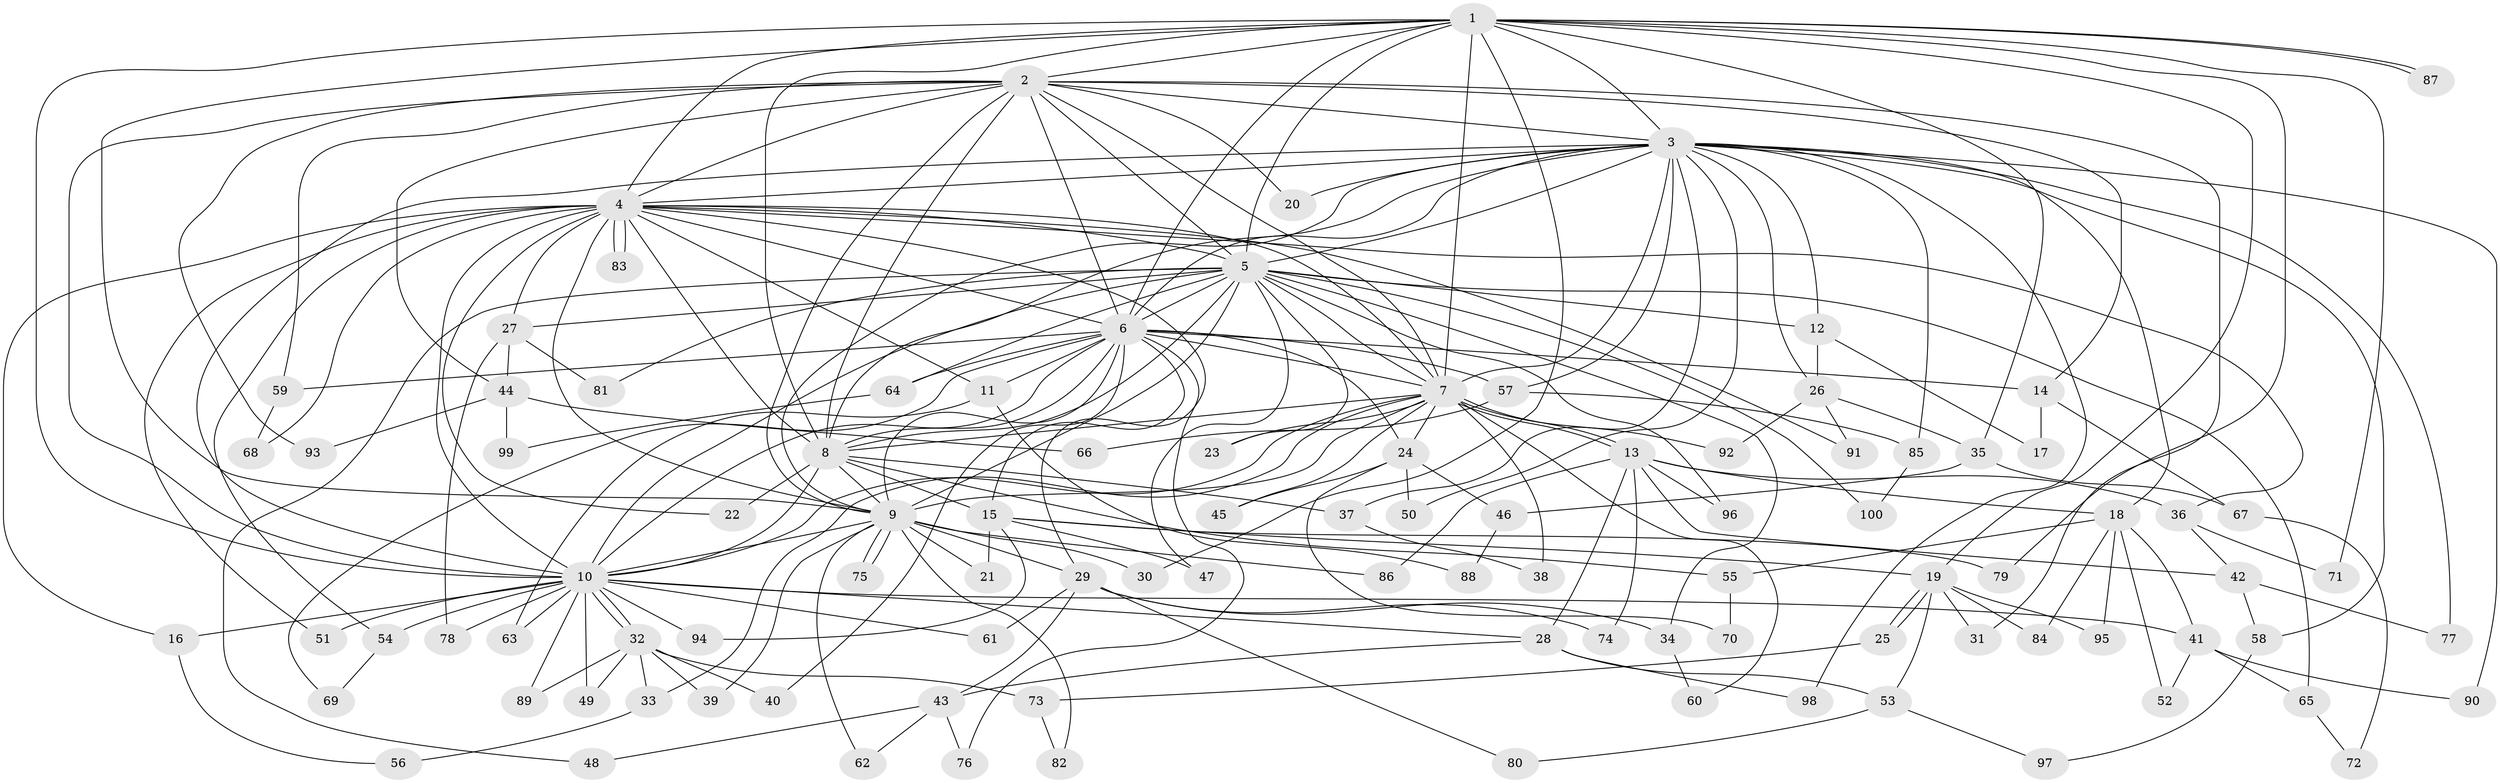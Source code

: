 // Generated by graph-tools (version 1.1) at 2025/01/03/09/25 03:01:25]
// undirected, 100 vertices, 225 edges
graph export_dot {
graph [start="1"]
  node [color=gray90,style=filled];
  1;
  2;
  3;
  4;
  5;
  6;
  7;
  8;
  9;
  10;
  11;
  12;
  13;
  14;
  15;
  16;
  17;
  18;
  19;
  20;
  21;
  22;
  23;
  24;
  25;
  26;
  27;
  28;
  29;
  30;
  31;
  32;
  33;
  34;
  35;
  36;
  37;
  38;
  39;
  40;
  41;
  42;
  43;
  44;
  45;
  46;
  47;
  48;
  49;
  50;
  51;
  52;
  53;
  54;
  55;
  56;
  57;
  58;
  59;
  60;
  61;
  62;
  63;
  64;
  65;
  66;
  67;
  68;
  69;
  70;
  71;
  72;
  73;
  74;
  75;
  76;
  77;
  78;
  79;
  80;
  81;
  82;
  83;
  84;
  85;
  86;
  87;
  88;
  89;
  90;
  91;
  92;
  93;
  94;
  95;
  96;
  97;
  98;
  99;
  100;
  1 -- 2;
  1 -- 3;
  1 -- 4;
  1 -- 5;
  1 -- 6;
  1 -- 7;
  1 -- 8;
  1 -- 9;
  1 -- 10;
  1 -- 19;
  1 -- 30;
  1 -- 35;
  1 -- 71;
  1 -- 79;
  1 -- 87;
  1 -- 87;
  2 -- 3;
  2 -- 4;
  2 -- 5;
  2 -- 6;
  2 -- 7;
  2 -- 8;
  2 -- 9;
  2 -- 10;
  2 -- 14;
  2 -- 20;
  2 -- 31;
  2 -- 44;
  2 -- 59;
  2 -- 93;
  3 -- 4;
  3 -- 5;
  3 -- 6;
  3 -- 7;
  3 -- 8;
  3 -- 9;
  3 -- 10;
  3 -- 12;
  3 -- 18;
  3 -- 20;
  3 -- 26;
  3 -- 37;
  3 -- 50;
  3 -- 57;
  3 -- 58;
  3 -- 77;
  3 -- 85;
  3 -- 90;
  3 -- 98;
  4 -- 5;
  4 -- 6;
  4 -- 7;
  4 -- 8;
  4 -- 9;
  4 -- 10;
  4 -- 11;
  4 -- 16;
  4 -- 22;
  4 -- 27;
  4 -- 29;
  4 -- 36;
  4 -- 51;
  4 -- 54;
  4 -- 68;
  4 -- 83;
  4 -- 83;
  4 -- 91;
  5 -- 6;
  5 -- 7;
  5 -- 8;
  5 -- 9;
  5 -- 10;
  5 -- 12;
  5 -- 23;
  5 -- 27;
  5 -- 34;
  5 -- 47;
  5 -- 48;
  5 -- 64;
  5 -- 65;
  5 -- 81;
  5 -- 96;
  5 -- 100;
  6 -- 7;
  6 -- 8;
  6 -- 9;
  6 -- 10;
  6 -- 11;
  6 -- 14;
  6 -- 15;
  6 -- 24;
  6 -- 40;
  6 -- 57;
  6 -- 59;
  6 -- 64;
  6 -- 69;
  6 -- 76;
  7 -- 8;
  7 -- 9;
  7 -- 10;
  7 -- 13;
  7 -- 13;
  7 -- 23;
  7 -- 24;
  7 -- 33;
  7 -- 38;
  7 -- 45;
  7 -- 60;
  7 -- 92;
  8 -- 9;
  8 -- 10;
  8 -- 15;
  8 -- 22;
  8 -- 37;
  8 -- 55;
  9 -- 10;
  9 -- 21;
  9 -- 29;
  9 -- 30;
  9 -- 39;
  9 -- 62;
  9 -- 75;
  9 -- 75;
  9 -- 82;
  9 -- 86;
  10 -- 16;
  10 -- 28;
  10 -- 32;
  10 -- 32;
  10 -- 41;
  10 -- 49;
  10 -- 51;
  10 -- 54;
  10 -- 61;
  10 -- 63;
  10 -- 78;
  10 -- 89;
  10 -- 94;
  11 -- 63;
  11 -- 88;
  12 -- 17;
  12 -- 26;
  13 -- 18;
  13 -- 28;
  13 -- 36;
  13 -- 42;
  13 -- 74;
  13 -- 86;
  13 -- 96;
  14 -- 17;
  14 -- 67;
  15 -- 19;
  15 -- 21;
  15 -- 47;
  15 -- 79;
  15 -- 94;
  16 -- 56;
  18 -- 41;
  18 -- 52;
  18 -- 55;
  18 -- 84;
  18 -- 95;
  19 -- 25;
  19 -- 25;
  19 -- 31;
  19 -- 53;
  19 -- 84;
  19 -- 95;
  24 -- 45;
  24 -- 46;
  24 -- 50;
  24 -- 70;
  25 -- 73;
  26 -- 35;
  26 -- 91;
  26 -- 92;
  27 -- 44;
  27 -- 78;
  27 -- 81;
  28 -- 43;
  28 -- 53;
  28 -- 98;
  29 -- 34;
  29 -- 43;
  29 -- 61;
  29 -- 74;
  29 -- 80;
  32 -- 33;
  32 -- 39;
  32 -- 40;
  32 -- 49;
  32 -- 73;
  32 -- 89;
  33 -- 56;
  34 -- 60;
  35 -- 46;
  35 -- 67;
  36 -- 42;
  36 -- 71;
  37 -- 38;
  41 -- 52;
  41 -- 65;
  41 -- 90;
  42 -- 58;
  42 -- 77;
  43 -- 48;
  43 -- 62;
  43 -- 76;
  44 -- 66;
  44 -- 93;
  44 -- 99;
  46 -- 88;
  53 -- 80;
  53 -- 97;
  54 -- 69;
  55 -- 70;
  57 -- 66;
  57 -- 85;
  58 -- 97;
  59 -- 68;
  64 -- 99;
  65 -- 72;
  67 -- 72;
  73 -- 82;
  85 -- 100;
}

